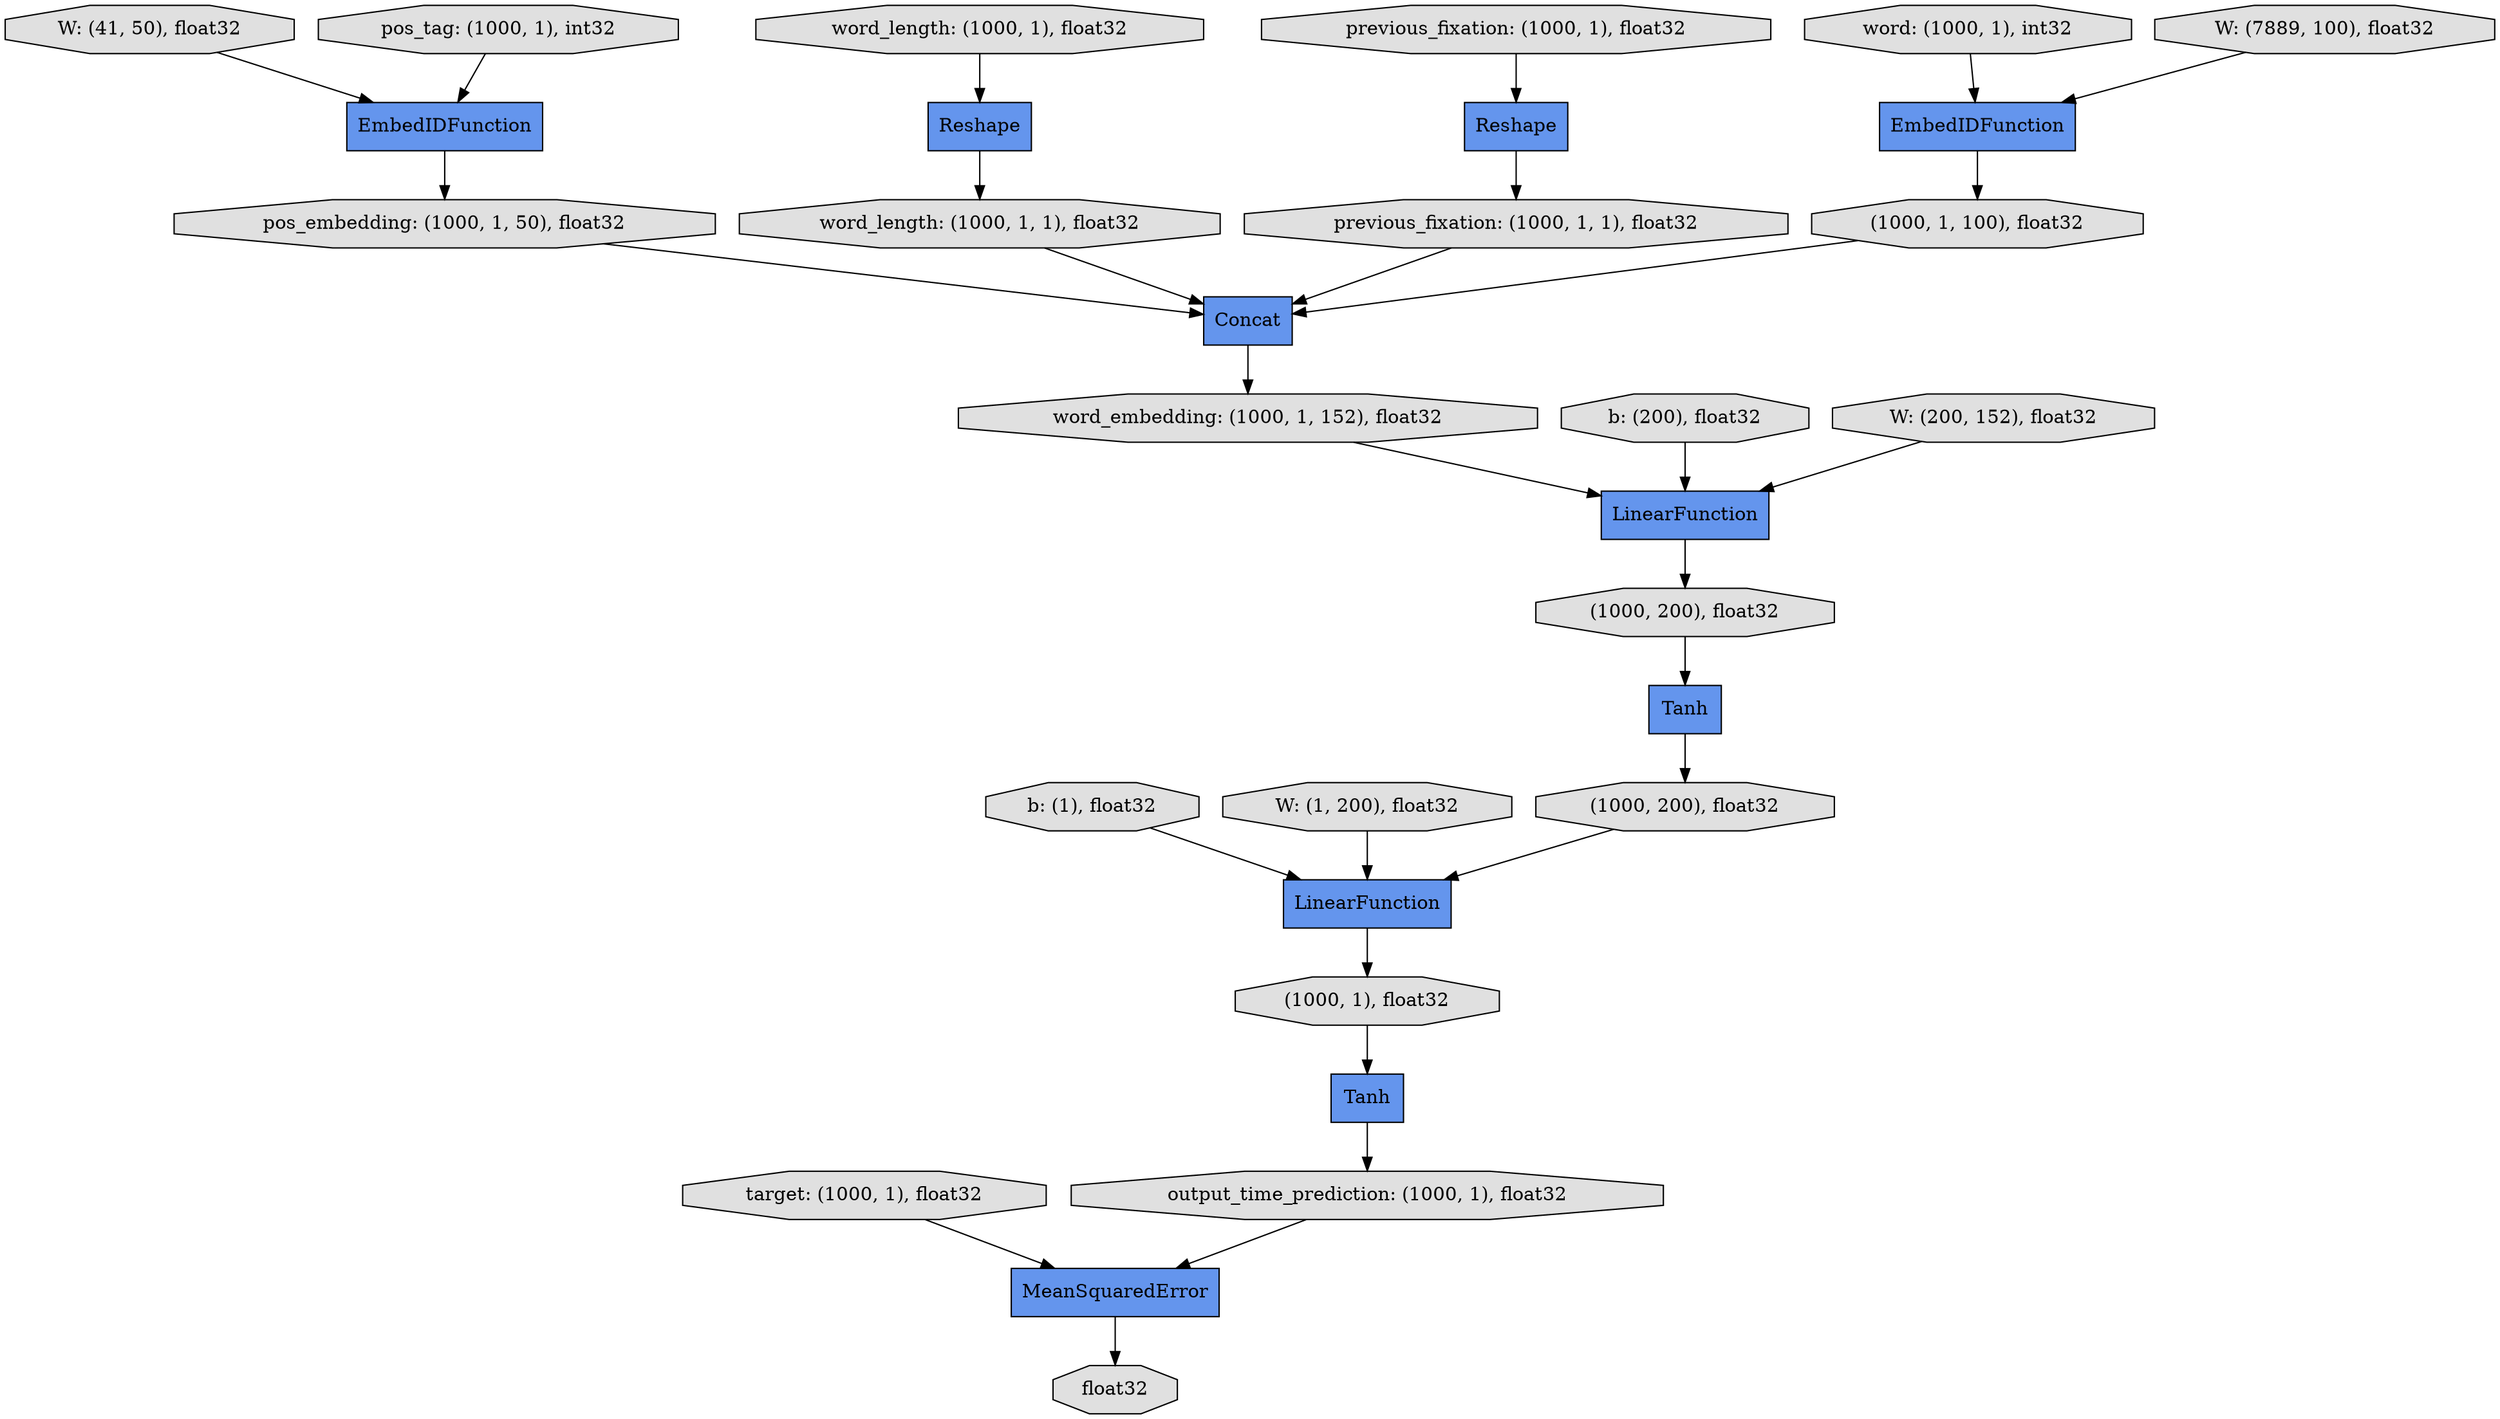 digraph graphname{rankdir=TB;140505811023912 [style="filled",fillcolor="#E0E0E0",label="(1000, 200), float32",shape="octagon"];140505810509952 [style="filled",fillcolor="#E0E0E0",label="word_embedding: (1000, 1, 152), float32",shape="octagon"];140505810512080 [style="filled",fillcolor="#E0E0E0",label="(1000, 1), float32",shape="octagon"];140505811022064 [style="filled",fillcolor="#E0E0E0",label="b: (1), float32",shape="octagon"];140505810510120 [style="filled",fillcolor="#E0E0E0",label="float32",shape="octagon"];140505811024248 [style="filled",fillcolor="#E0E0E0",label="W: (41, 50), float32",shape="octagon"];140505811022232 [style="filled",fillcolor="#E0E0E0",label="b: (200), float32",shape="octagon"];140505811022288 [style="filled",fillcolor="#6495ED",label="Concat",shape="record"];140505810510400 [style="filled",fillcolor="#6495ED",label="Tanh",shape="record"];140505811024472 [style="filled",fillcolor="#E0E0E0",label="pos_tag: (1000, 1), int32",shape="octagon"];140505811024584 [style="filled",fillcolor="#6495ED",label="Reshape",shape="record"];140505811022568 [style="filled",fillcolor="#E0E0E0",label="W: (200, 152), float32",shape="octagon"];140505811024640 [style="filled",fillcolor="#E0E0E0",label="target: (1000, 1), float32",shape="octagon"];140505811024696 [style="filled",fillcolor="#E0E0E0",label="word: (1000, 1), int32",shape="octagon"];140505811022792 [style="filled",fillcolor="#E0E0E0",label="W: (7889, 100), float32",shape="octagon"];140505811024920 [style="filled",fillcolor="#6495ED",label="EmbedIDFunction",shape="record"];140505811025032 [style="filled",fillcolor="#6495ED",label="LinearFunction",shape="record"];140505810511016 [style="filled",fillcolor="#E0E0E0",label="output_time_prediction: (1000, 1), float32",shape="octagon"];140505811025088 [style="filled",fillcolor="#6495ED",label="Reshape",shape="record"];140505811025256 [style="filled",fillcolor="#E0E0E0",label="pos_embedding: (1000, 1, 50), float32",shape="octagon"];140505811023240 [style="filled",fillcolor="#E0E0E0",label="W: (1, 200), float32",shape="octagon"];140505811025312 [style="filled",fillcolor="#6495ED",label="MeanSquaredError",shape="record"];140505811025424 [style="filled",fillcolor="#6495ED",label="LinearFunction",shape="record"];140505811025480 [style="filled",fillcolor="#E0E0E0",label="word_length: (1000, 1, 1), float32",shape="octagon"];140505811025536 [style="filled",fillcolor="#E0E0E0",label="previous_fixation: (1000, 1, 1), float32",shape="octagon"];140505811025592 [style="filled",fillcolor="#E0E0E0",label="(1000, 1, 100), float32",shape="octagon"];140505811025648 [style="filled",fillcolor="#E0E0E0",label="previous_fixation: (1000, 1), float32",shape="octagon"];140505811025704 [style="filled",fillcolor="#E0E0E0",label="(1000, 200), float32",shape="octagon"];140505811023688 [style="filled",fillcolor="#6495ED",label="Tanh",shape="record"];140505811025760 [style="filled",fillcolor="#6495ED",label="EmbedIDFunction",shape="record"];140505811025816 [style="filled",fillcolor="#E0E0E0",label="word_length: (1000, 1), float32",shape="octagon"];140505811022792 -> 140505811025760;140505811025816 -> 140505811024584;140505811025536 -> 140505811022288;140505811025032 -> 140505811025704;140505811025256 -> 140505811022288;140505810511016 -> 140505811025312;140505811023240 -> 140505811025424;140505811024248 -> 140505811024920;140505811025312 -> 140505810510120;140505811025088 -> 140505811025536;140505810510400 -> 140505810511016;140505811022288 -> 140505810509952;140505811025424 -> 140505810512080;140505810512080 -> 140505810510400;140505811023912 -> 140505811025424;140505811022064 -> 140505811025424;140505810509952 -> 140505811025032;140505811024584 -> 140505811025480;140505811024640 -> 140505811025312;140505811025480 -> 140505811022288;140505811025648 -> 140505811025088;140505811023688 -> 140505811023912;140505811025592 -> 140505811022288;140505811024696 -> 140505811025760;140505811025760 -> 140505811025592;140505811022232 -> 140505811025032;140505811022568 -> 140505811025032;140505811024920 -> 140505811025256;140505811024472 -> 140505811024920;140505811025704 -> 140505811023688;}